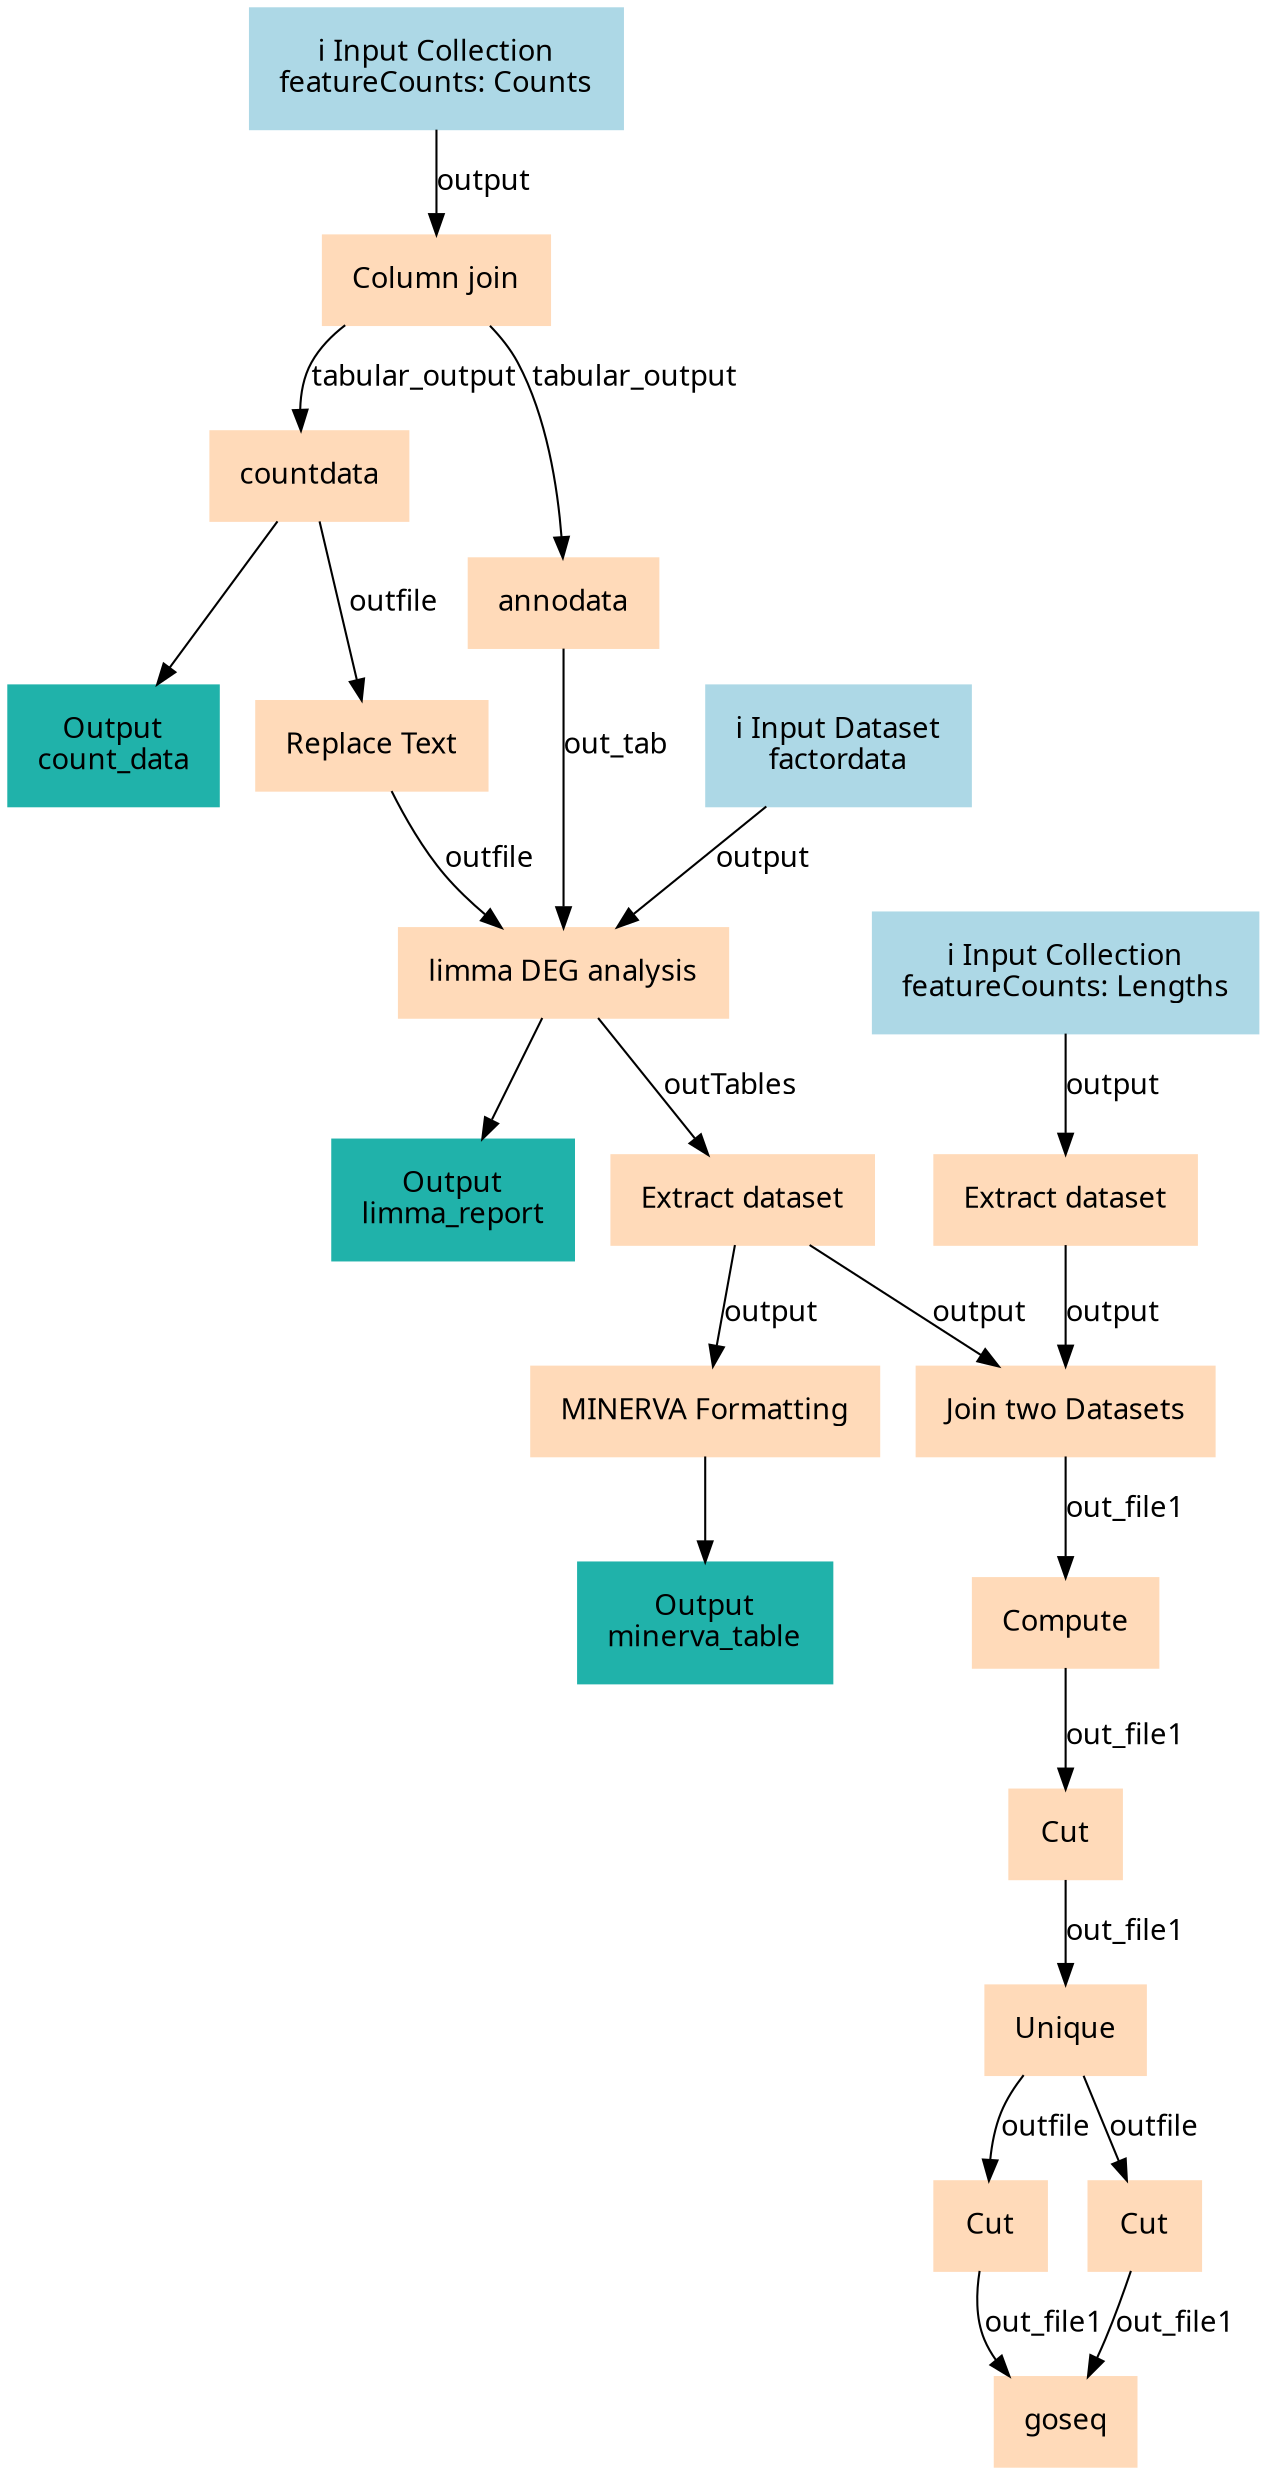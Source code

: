 digraph main {
  node [fontname="Atkinson Hyperlegible", shape=box, color=white,style=filled,color=peachpuff,margin="0.2,0.2"];
  edge [fontname="Atkinson Hyperlegible"];
  0[color=lightblue,label="ℹ️ Input Collection\nfeatureCounts: Counts"]
  1[color=lightblue,label="ℹ️ Input Dataset\nfactordata"]
  2[color=lightblue,label="ℹ️ Input Collection\nfeatureCounts: Lengths"]
  3[label="Column join"]
  0 -> 3 [label="output"]
  4[label="Extract dataset"]
  2 -> 4 [label="output"]
  5[label="countdata"]
  3 -> 5 [label="tabular_output"]
  ke8dcfaaf0d8d46eb8cc9ce2fbdfc45e5[color=lightseagreen,label="Output\ncount_data"]
  5 -> ke8dcfaaf0d8d46eb8cc9ce2fbdfc45e5
  6[label="annodata"]
  3 -> 6 [label="tabular_output"]
  7[label="Replace Text"]
  5 -> 7 [label="outfile"]
  8[label="limma DEG analysis"]
  6 -> 8 [label="out_tab"]
  7 -> 8 [label="outfile"]
  1 -> 8 [label="output"]
  k1c8d795010034c869986c6ed1264cd8b[color=lightseagreen,label="Output\nlimma_report"]
  8 -> k1c8d795010034c869986c6ed1264cd8b
  9[label="Extract dataset"]
  8 -> 9 [label="outTables"]
  10[label="MINERVA Formatting"]
  9 -> 10 [label="output"]
  k9ce4f48be7424b7c9bde5d51f11068d3[color=lightseagreen,label="Output\nminerva_table"]
  10 -> k9ce4f48be7424b7c9bde5d51f11068d3
  11[label="Join two Datasets"]
  9 -> 11 [label="output"]
  4 -> 11 [label="output"]
  12[label="Compute"]
  11 -> 12 [label="out_file1"]
  13[label="Cut"]
  12 -> 13 [label="out_file1"]
  14[label="Unique"]
  13 -> 14 [label="out_file1"]
  15[label="Cut"]
  14 -> 15 [label="outfile"]
  16[label="Cut"]
  14 -> 16 [label="outfile"]
  17[label="goseq"]
  15 -> 17 [label="out_file1"]
  16 -> 17 [label="out_file1"]
}